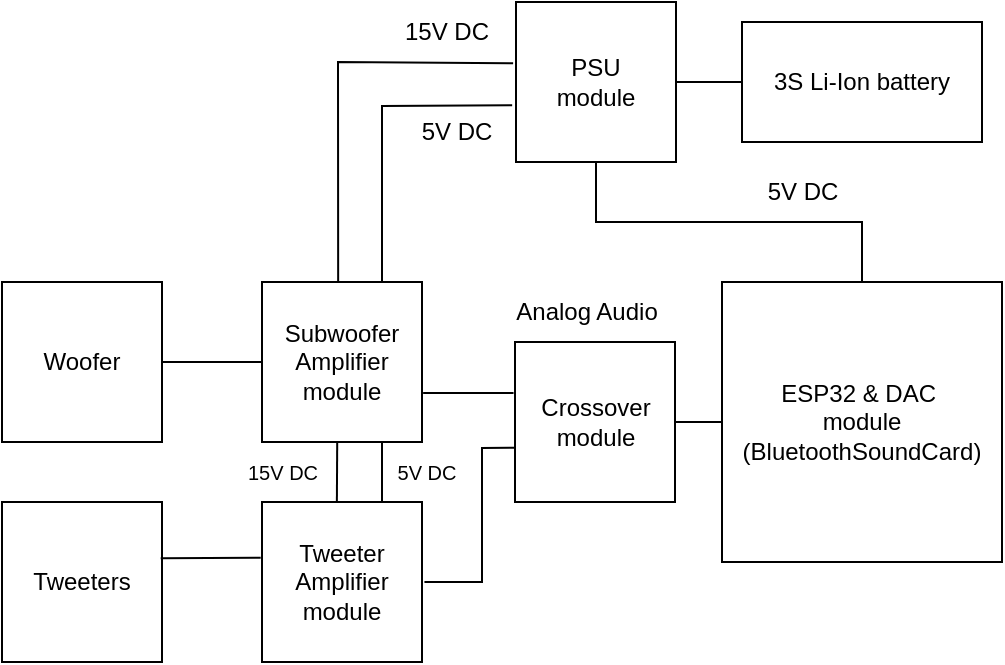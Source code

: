 <mxfile version="22.1.4" type="device">
  <diagram name="Page-1" id="dkwc29vaaP3FSSN6RPPs">
    <mxGraphModel dx="1437" dy="543" grid="1" gridSize="10" guides="1" tooltips="1" connect="1" arrows="1" fold="1" page="1" pageScale="1" pageWidth="413" pageHeight="583" math="0" shadow="0">
      <root>
        <mxCell id="0" />
        <mxCell id="1" parent="0" />
        <mxCell id="eOtu-KGgEPYK79hjtceY-1" value="ESP32 &amp;amp; DAC&amp;nbsp;&lt;br&gt;module&lt;br&gt;(BluetoothSoundCard)" style="whiteSpace=wrap;html=1;aspect=fixed;" parent="1" vertex="1">
          <mxGeometry x="110" y="267" width="140" height="140" as="geometry" />
        </mxCell>
        <mxCell id="eOtu-KGgEPYK79hjtceY-2" value="Subwoofer&lt;br&gt;Amplifier module" style="whiteSpace=wrap;html=1;aspect=fixed;" parent="1" vertex="1">
          <mxGeometry x="-120" y="267" width="80" height="80" as="geometry" />
        </mxCell>
        <mxCell id="eOtu-KGgEPYK79hjtceY-3" value="PSU&lt;br&gt;module" style="whiteSpace=wrap;html=1;aspect=fixed;" parent="1" vertex="1">
          <mxGeometry x="7" y="127" width="80" height="80" as="geometry" />
        </mxCell>
        <mxCell id="eOtu-KGgEPYK79hjtceY-5" value="Analog Audio" style="text;html=1;align=center;verticalAlign=middle;resizable=0;points=[];autosize=1;strokeColor=none;fillColor=none;" parent="1" vertex="1">
          <mxGeometry x="-3.5" y="267" width="90" height="30" as="geometry" />
        </mxCell>
        <mxCell id="eOtu-KGgEPYK79hjtceY-10" value="" style="endArrow=none;html=1;rounded=0;exitX=0.75;exitY=0;exitDx=0;exitDy=0;entryX=-0.024;entryY=0.645;entryDx=0;entryDy=0;entryPerimeter=0;" parent="1" source="eOtu-KGgEPYK79hjtceY-2" target="eOtu-KGgEPYK79hjtceY-3" edge="1">
          <mxGeometry width="50" height="50" relative="1" as="geometry">
            <mxPoint x="-70" y="247" as="sourcePoint" />
            <mxPoint x="-60" y="187" as="targetPoint" />
            <Array as="points">
              <mxPoint x="-60" y="179" />
            </Array>
          </mxGeometry>
        </mxCell>
        <mxCell id="eOtu-KGgEPYK79hjtceY-11" value="15V DC" style="text;html=1;align=center;verticalAlign=middle;resizable=0;points=[];autosize=1;strokeColor=none;fillColor=none;" parent="1" vertex="1">
          <mxGeometry x="-63" y="127" width="70" height="30" as="geometry" />
        </mxCell>
        <mxCell id="eOtu-KGgEPYK79hjtceY-12" value="" style="endArrow=none;html=1;rounded=0;exitX=0.476;exitY=-0.001;exitDx=0;exitDy=0;exitPerimeter=0;entryX=-0.018;entryY=0.383;entryDx=0;entryDy=0;entryPerimeter=0;" parent="1" source="eOtu-KGgEPYK79hjtceY-2" target="eOtu-KGgEPYK79hjtceY-3" edge="1">
          <mxGeometry width="50" height="50" relative="1" as="geometry">
            <mxPoint x="-90" y="155" as="sourcePoint" />
            <mxPoint y="157" as="targetPoint" />
            <Array as="points">
              <mxPoint x="-82" y="157" />
            </Array>
          </mxGeometry>
        </mxCell>
        <mxCell id="eOtu-KGgEPYK79hjtceY-13" value="5V DC" style="text;html=1;align=center;verticalAlign=middle;resizable=0;points=[];autosize=1;strokeColor=none;fillColor=none;" parent="1" vertex="1">
          <mxGeometry x="-53" y="177" width="60" height="30" as="geometry" />
        </mxCell>
        <mxCell id="eOtu-KGgEPYK79hjtceY-14" value="5V DC" style="text;html=1;align=center;verticalAlign=middle;resizable=0;points=[];autosize=1;strokeColor=none;fillColor=none;" parent="1" vertex="1">
          <mxGeometry x="120" y="207" width="60" height="30" as="geometry" />
        </mxCell>
        <mxCell id="0gSW7LxIMQETIIBpDZyZ-2" value="Tweeter&lt;br&gt;Amplifier module" style="whiteSpace=wrap;html=1;aspect=fixed;" vertex="1" parent="1">
          <mxGeometry x="-120" y="377" width="80" height="80" as="geometry" />
        </mxCell>
        <mxCell id="0gSW7LxIMQETIIBpDZyZ-3" value="Crossover&lt;br&gt;module" style="whiteSpace=wrap;html=1;aspect=fixed;" vertex="1" parent="1">
          <mxGeometry x="6.5" y="297" width="80" height="80" as="geometry" />
        </mxCell>
        <mxCell id="0gSW7LxIMQETIIBpDZyZ-4" value="Woofer" style="whiteSpace=wrap;html=1;aspect=fixed;" vertex="1" parent="1">
          <mxGeometry x="-250" y="267" width="80" height="80" as="geometry" />
        </mxCell>
        <mxCell id="0gSW7LxIMQETIIBpDZyZ-5" value="Tweeters" style="whiteSpace=wrap;html=1;aspect=fixed;" vertex="1" parent="1">
          <mxGeometry x="-250" y="377" width="80" height="80" as="geometry" />
        </mxCell>
        <mxCell id="0gSW7LxIMQETIIBpDZyZ-6" value="" style="endArrow=none;html=1;rounded=0;entryX=0;entryY=0.5;entryDx=0;entryDy=0;exitX=1;exitY=0.5;exitDx=0;exitDy=0;" edge="1" parent="1" source="0gSW7LxIMQETIIBpDZyZ-4" target="eOtu-KGgEPYK79hjtceY-2">
          <mxGeometry width="50" height="50" relative="1" as="geometry">
            <mxPoint x="-60" y="357" as="sourcePoint" />
            <mxPoint x="-10" y="307" as="targetPoint" />
          </mxGeometry>
        </mxCell>
        <mxCell id="0gSW7LxIMQETIIBpDZyZ-7" value="" style="endArrow=none;html=1;rounded=0;exitX=0.992;exitY=0.351;exitDx=0;exitDy=0;exitPerimeter=0;entryX=-0.008;entryY=0.348;entryDx=0;entryDy=0;entryPerimeter=0;" edge="1" parent="1" source="0gSW7LxIMQETIIBpDZyZ-5" target="0gSW7LxIMQETIIBpDZyZ-2">
          <mxGeometry width="50" height="50" relative="1" as="geometry">
            <mxPoint x="-170" y="447" as="sourcePoint" />
            <mxPoint x="-120" y="397" as="targetPoint" />
          </mxGeometry>
        </mxCell>
        <mxCell id="0gSW7LxIMQETIIBpDZyZ-8" value="" style="endArrow=none;html=1;rounded=0;entryX=-0.009;entryY=0.318;entryDx=0;entryDy=0;entryPerimeter=0;exitX=1.007;exitY=0.693;exitDx=0;exitDy=0;exitPerimeter=0;" edge="1" parent="1" source="eOtu-KGgEPYK79hjtceY-2" target="0gSW7LxIMQETIIBpDZyZ-3">
          <mxGeometry width="50" height="50" relative="1" as="geometry">
            <mxPoint x="-30" y="377" as="sourcePoint" />
            <mxPoint x="20" y="327" as="targetPoint" />
          </mxGeometry>
        </mxCell>
        <mxCell id="0gSW7LxIMQETIIBpDZyZ-9" value="" style="endArrow=none;html=1;rounded=0;exitX=1;exitY=0.5;exitDx=0;exitDy=0;entryX=-0.009;entryY=0.661;entryDx=0;entryDy=0;entryPerimeter=0;" edge="1" parent="1">
          <mxGeometry width="50" height="50" relative="1" as="geometry">
            <mxPoint x="-38.78" y="417" as="sourcePoint" />
            <mxPoint x="7.0" y="349.88" as="targetPoint" />
            <Array as="points">
              <mxPoint x="-10" y="417" />
              <mxPoint x="-10" y="350" />
            </Array>
          </mxGeometry>
        </mxCell>
        <mxCell id="0gSW7LxIMQETIIBpDZyZ-10" value="" style="endArrow=none;html=1;rounded=0;entryX=0;entryY=0.5;entryDx=0;entryDy=0;exitX=1;exitY=0.5;exitDx=0;exitDy=0;" edge="1" parent="1" source="0gSW7LxIMQETIIBpDZyZ-3" target="eOtu-KGgEPYK79hjtceY-1">
          <mxGeometry width="50" height="50" relative="1" as="geometry">
            <mxPoint x="80" y="325" as="sourcePoint" />
            <mxPoint x="10" y="337" as="targetPoint" />
          </mxGeometry>
        </mxCell>
        <mxCell id="0gSW7LxIMQETIIBpDZyZ-11" value="" style="endArrow=none;html=1;rounded=0;exitX=0.5;exitY=1;exitDx=0;exitDy=0;entryX=0.5;entryY=0;entryDx=0;entryDy=0;" edge="1" parent="1" source="eOtu-KGgEPYK79hjtceY-3" target="eOtu-KGgEPYK79hjtceY-1">
          <mxGeometry width="50" height="50" relative="1" as="geometry">
            <mxPoint x="100" y="267" as="sourcePoint" />
            <mxPoint x="150" y="217" as="targetPoint" />
            <Array as="points">
              <mxPoint x="47" y="237" />
              <mxPoint x="50" y="237" />
              <mxPoint x="180" y="237" />
            </Array>
          </mxGeometry>
        </mxCell>
        <mxCell id="0gSW7LxIMQETIIBpDZyZ-14" value="" style="endArrow=none;html=1;rounded=0;entryX=0.75;entryY=1;entryDx=0;entryDy=0;exitX=0.75;exitY=0;exitDx=0;exitDy=0;" edge="1" parent="1" source="0gSW7LxIMQETIIBpDZyZ-2" target="eOtu-KGgEPYK79hjtceY-2">
          <mxGeometry width="50" height="50" relative="1" as="geometry">
            <mxPoint x="-60" y="367" as="sourcePoint" />
            <mxPoint x="-63" y="347" as="targetPoint" />
          </mxGeometry>
        </mxCell>
        <mxCell id="0gSW7LxIMQETIIBpDZyZ-15" value="" style="endArrow=none;html=1;rounded=0;exitX=0.468;exitY=0.003;exitDx=0;exitDy=0;entryX=0.47;entryY=1.002;entryDx=0;entryDy=0;entryPerimeter=0;exitPerimeter=0;" edge="1" parent="1" source="0gSW7LxIMQETIIBpDZyZ-2" target="eOtu-KGgEPYK79hjtceY-2">
          <mxGeometry width="50" height="50" relative="1" as="geometry">
            <mxPoint x="-130" y="397" as="sourcePoint" />
            <mxPoint x="-80" y="347" as="targetPoint" />
          </mxGeometry>
        </mxCell>
        <mxCell id="0gSW7LxIMQETIIBpDZyZ-18" value="&lt;font style=&quot;font-size: 10px;&quot;&gt;15V DC&lt;/font&gt;" style="text;html=1;align=center;verticalAlign=middle;resizable=0;points=[];autosize=1;strokeColor=none;fillColor=none;" vertex="1" parent="1">
          <mxGeometry x="-140" y="347" width="60" height="30" as="geometry" />
        </mxCell>
        <mxCell id="0gSW7LxIMQETIIBpDZyZ-19" value="&lt;font style=&quot;font-size: 10px;&quot;&gt;5V DC&lt;/font&gt;" style="text;html=1;align=center;verticalAlign=middle;resizable=0;points=[];autosize=1;strokeColor=none;fillColor=none;" vertex="1" parent="1">
          <mxGeometry x="-63" y="347" width="50" height="30" as="geometry" />
        </mxCell>
        <mxCell id="0gSW7LxIMQETIIBpDZyZ-20" value="3S Li-Ion battery" style="rounded=0;whiteSpace=wrap;html=1;" vertex="1" parent="1">
          <mxGeometry x="120" y="137" width="120" height="60" as="geometry" />
        </mxCell>
        <mxCell id="0gSW7LxIMQETIIBpDZyZ-21" value="" style="endArrow=none;html=1;rounded=0;entryX=0;entryY=0.5;entryDx=0;entryDy=0;exitX=1;exitY=0.5;exitDx=0;exitDy=0;" edge="1" parent="1" source="eOtu-KGgEPYK79hjtceY-3" target="0gSW7LxIMQETIIBpDZyZ-20">
          <mxGeometry width="50" height="50" relative="1" as="geometry">
            <mxPoint x="140" y="297" as="sourcePoint" />
            <mxPoint x="190" y="247" as="targetPoint" />
          </mxGeometry>
        </mxCell>
      </root>
    </mxGraphModel>
  </diagram>
</mxfile>
